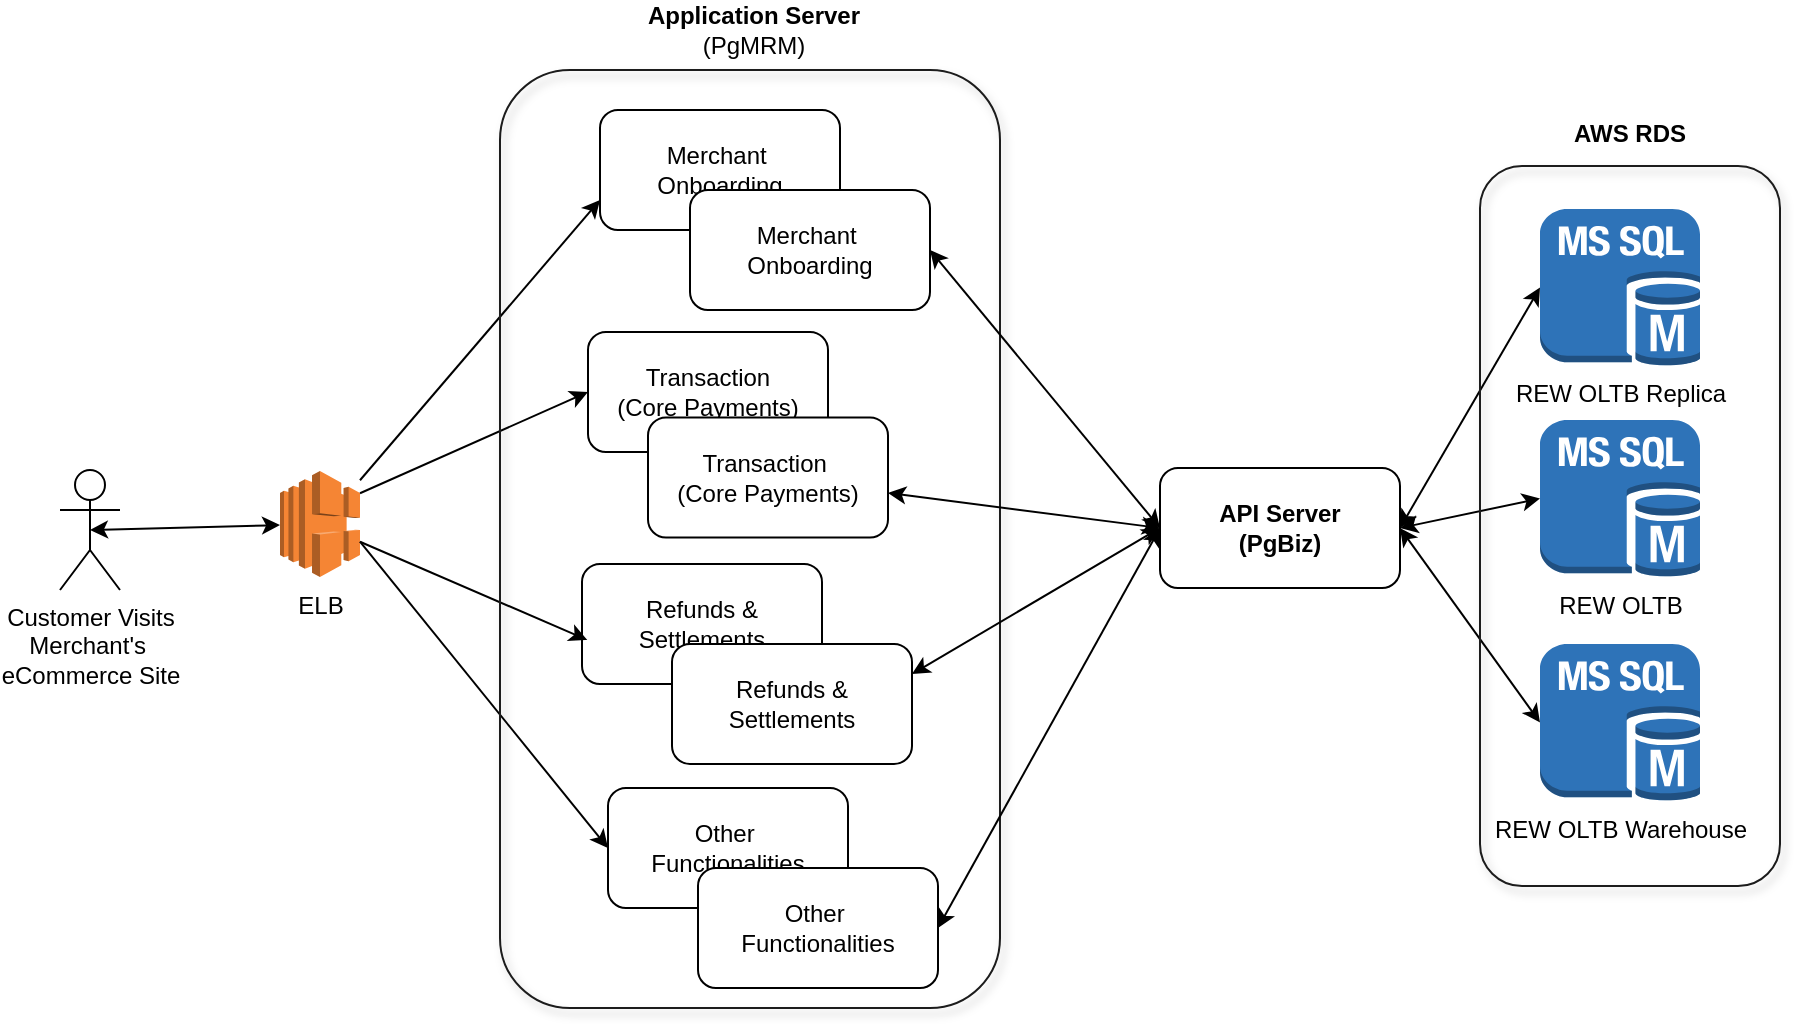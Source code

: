 <mxfile version="24.6.4" type="device">
  <diagram name="Page-1" id="C0R9g-Lt7026OcKnJThM">
    <mxGraphModel dx="1423" dy="534" grid="0" gridSize="10" guides="1" tooltips="1" connect="1" arrows="1" fold="1" page="1" pageScale="1" pageWidth="1100" pageHeight="850" math="0" shadow="0">
      <root>
        <mxCell id="0" />
        <mxCell id="1" parent="0" />
        <mxCell id="7IJ1zC4HfZnnREI6_RMZ-1" value="&lt;div&gt;Customer Visits&lt;/div&gt;Merchant&#39;s&amp;nbsp;&lt;div&gt;eCommerce&amp;nbsp;&lt;span style=&quot;background-color: initial;&quot;&gt;Site&lt;/span&gt;&lt;/div&gt;" style="shape=umlActor;verticalLabelPosition=bottom;verticalAlign=top;html=1;outlineConnect=0;" parent="1" vertex="1">
          <mxGeometry x="100" y="412" width="30" height="60" as="geometry" />
        </mxCell>
        <mxCell id="7IJ1zC4HfZnnREI6_RMZ-9" value="Merchant&amp;nbsp;&lt;div&gt;Onboarding&lt;/div&gt;" style="rounded=1;whiteSpace=wrap;html=1;" parent="1" vertex="1">
          <mxGeometry x="370" y="232" width="120" height="60" as="geometry" />
        </mxCell>
        <mxCell id="NjkXC4CQho1FRiBLRvYd-1" value="Merchant&amp;nbsp;&lt;div&gt;Onboarding&lt;/div&gt;" style="rounded=1;whiteSpace=wrap;html=1;" vertex="1" parent="1">
          <mxGeometry x="415" y="272" width="120" height="60" as="geometry" />
        </mxCell>
        <mxCell id="NjkXC4CQho1FRiBLRvYd-3" value="ELB&lt;div&gt;&lt;br&gt;&lt;/div&gt;" style="outlineConnect=0;dashed=0;verticalLabelPosition=bottom;verticalAlign=top;align=center;html=1;shape=mxgraph.aws3.elastic_load_balancing;fillColor=#F58534;gradientColor=none;" vertex="1" parent="1">
          <mxGeometry x="210" y="412.5" width="40" height="53" as="geometry" />
        </mxCell>
        <mxCell id="NjkXC4CQho1FRiBLRvYd-5" value="" style="endArrow=classic;html=1;rounded=0;exitX=1;exitY=0.21;exitDx=0;exitDy=0;exitPerimeter=0;entryX=0;entryY=0.75;entryDx=0;entryDy=0;" edge="1" parent="1" target="7IJ1zC4HfZnnREI6_RMZ-9">
          <mxGeometry width="50" height="50" relative="1" as="geometry">
            <mxPoint x="250" y="417.13" as="sourcePoint" />
            <mxPoint x="700" y="322" as="targetPoint" />
          </mxGeometry>
        </mxCell>
        <mxCell id="NjkXC4CQho1FRiBLRvYd-6" value="Transaction&lt;div&gt;(Core Payments)&lt;/div&gt;" style="rounded=1;whiteSpace=wrap;html=1;" vertex="1" parent="1">
          <mxGeometry x="364" y="343" width="120" height="60" as="geometry" />
        </mxCell>
        <mxCell id="NjkXC4CQho1FRiBLRvYd-7" value="Transaction&amp;nbsp;&lt;div&gt;(Core Payments)&lt;/div&gt;" style="rounded=1;whiteSpace=wrap;html=1;" vertex="1" parent="1">
          <mxGeometry x="394" y="385.75" width="120" height="60" as="geometry" />
        </mxCell>
        <mxCell id="NjkXC4CQho1FRiBLRvYd-10" value="Refunds &amp;amp; Settlements" style="rounded=1;whiteSpace=wrap;html=1;" vertex="1" parent="1">
          <mxGeometry x="361" y="459" width="120" height="60" as="geometry" />
        </mxCell>
        <mxCell id="NjkXC4CQho1FRiBLRvYd-11" value="Refunds &amp;amp; Settlements" style="rounded=1;whiteSpace=wrap;html=1;" vertex="1" parent="1">
          <mxGeometry x="406" y="499" width="120" height="60" as="geometry" />
        </mxCell>
        <mxCell id="NjkXC4CQho1FRiBLRvYd-12" value="Other&amp;nbsp;&lt;div&gt;Functionalities&lt;/div&gt;" style="rounded=1;whiteSpace=wrap;html=1;" vertex="1" parent="1">
          <mxGeometry x="374" y="571" width="120" height="60" as="geometry" />
        </mxCell>
        <mxCell id="NjkXC4CQho1FRiBLRvYd-13" value="Other&amp;nbsp;&lt;div&gt;Functionalities&lt;/div&gt;" style="rounded=1;whiteSpace=wrap;html=1;" vertex="1" parent="1">
          <mxGeometry x="419" y="611" width="120" height="60" as="geometry" />
        </mxCell>
        <mxCell id="NjkXC4CQho1FRiBLRvYd-17" value="" style="endArrow=classic;html=1;rounded=0;entryX=0;entryY=0.5;entryDx=0;entryDy=0;" edge="1" parent="1" target="NjkXC4CQho1FRiBLRvYd-6">
          <mxGeometry width="50" height="50" relative="1" as="geometry">
            <mxPoint x="250" y="423.619" as="sourcePoint" />
            <mxPoint x="380" y="338" as="targetPoint" />
          </mxGeometry>
        </mxCell>
        <mxCell id="NjkXC4CQho1FRiBLRvYd-18" value="" style="endArrow=classic;html=1;rounded=0;entryX=0.022;entryY=0.633;entryDx=0;entryDy=0;entryPerimeter=0;exitX=1;exitY=0.79;exitDx=0;exitDy=0;exitPerimeter=0;" edge="1" parent="1" target="NjkXC4CQho1FRiBLRvYd-10">
          <mxGeometry width="50" height="50" relative="1" as="geometry">
            <mxPoint x="250" y="447.87" as="sourcePoint" />
            <mxPoint x="380" y="405" as="targetPoint" />
          </mxGeometry>
        </mxCell>
        <mxCell id="NjkXC4CQho1FRiBLRvYd-19" value="" style="endArrow=classic;html=1;rounded=0;entryX=0;entryY=0.5;entryDx=0;entryDy=0;exitX=1;exitY=0.79;exitDx=0;exitDy=0;exitPerimeter=0;" edge="1" parent="1" target="NjkXC4CQho1FRiBLRvYd-12">
          <mxGeometry width="50" height="50" relative="1" as="geometry">
            <mxPoint x="250" y="447.87" as="sourcePoint" />
            <mxPoint x="363" y="588.5" as="targetPoint" />
          </mxGeometry>
        </mxCell>
        <mxCell id="NjkXC4CQho1FRiBLRvYd-22" value="&lt;div style=&quot;text-align: justify;&quot;&gt;&lt;br&gt;&lt;/div&gt;" style="rounded=1;whiteSpace=wrap;html=1;strokeColor=#1C1C1C;fillColor=none;shadow=1;arcSize=14;" vertex="1" parent="1">
          <mxGeometry x="320" y="212" width="250" height="469" as="geometry" />
        </mxCell>
        <mxCell id="NjkXC4CQho1FRiBLRvYd-20" value="&lt;b&gt;API Server&lt;/b&gt;&lt;div&gt;&lt;b&gt;(PgBiz)&lt;/b&gt;&lt;/div&gt;" style="rounded=1;whiteSpace=wrap;html=1;" vertex="1" parent="1">
          <mxGeometry x="650" y="411" width="120" height="60" as="geometry" />
        </mxCell>
        <mxCell id="NjkXC4CQho1FRiBLRvYd-21" value="REW OLTB Replica" style="outlineConnect=0;dashed=0;verticalLabelPosition=bottom;verticalAlign=top;align=center;html=1;shape=mxgraph.aws3.ms_sql_instance;fillColor=#2E73B8;gradientColor=none;" vertex="1" parent="1">
          <mxGeometry x="840" y="281.5" width="80" height="78.5" as="geometry" />
        </mxCell>
        <mxCell id="NjkXC4CQho1FRiBLRvYd-24" value="&lt;div&gt;&lt;b&gt;Application Server&lt;/b&gt;&lt;/div&gt;(PgMRM)" style="text;html=1;align=center;verticalAlign=middle;whiteSpace=wrap;rounded=0;" vertex="1" parent="1">
          <mxGeometry x="382" y="182" width="130" height="20" as="geometry" />
        </mxCell>
        <mxCell id="NjkXC4CQho1FRiBLRvYd-28" value="" style="endArrow=classic;startArrow=classic;html=1;rounded=0;exitX=1;exitY=0.5;exitDx=0;exitDy=0;entryX=0;entryY=0.5;entryDx=0;entryDy=0;entryPerimeter=0;" edge="1" parent="1" source="NjkXC4CQho1FRiBLRvYd-20" target="NjkXC4CQho1FRiBLRvYd-21">
          <mxGeometry width="50" height="50" relative="1" as="geometry">
            <mxPoint x="830" y="410" as="sourcePoint" />
            <mxPoint x="880" y="360" as="targetPoint" />
          </mxGeometry>
        </mxCell>
        <mxCell id="NjkXC4CQho1FRiBLRvYd-29" value="" style="endArrow=classic;startArrow=classic;html=1;rounded=0;exitX=1;exitY=0.5;exitDx=0;exitDy=0;entryX=0;entryY=0.5;entryDx=0;entryDy=0;" edge="1" parent="1" source="NjkXC4CQho1FRiBLRvYd-1" target="NjkXC4CQho1FRiBLRvYd-20">
          <mxGeometry width="50" height="50" relative="1" as="geometry">
            <mxPoint x="650" y="292" as="sourcePoint" />
            <mxPoint x="650" y="512" as="targetPoint" />
          </mxGeometry>
        </mxCell>
        <mxCell id="NjkXC4CQho1FRiBLRvYd-30" value="" style="endArrow=classic;startArrow=classic;html=1;rounded=0;entryX=0;entryY=0.5;entryDx=0;entryDy=0;" edge="1" parent="1" source="NjkXC4CQho1FRiBLRvYd-7" target="NjkXC4CQho1FRiBLRvYd-20">
          <mxGeometry width="50" height="50" relative="1" as="geometry">
            <mxPoint x="570" y="469" as="sourcePoint" />
            <mxPoint x="650" y="512" as="targetPoint" />
          </mxGeometry>
        </mxCell>
        <mxCell id="NjkXC4CQho1FRiBLRvYd-32" value="" style="endArrow=classic;startArrow=classic;html=1;rounded=0;exitX=1;exitY=0.25;exitDx=0;exitDy=0;entryX=0;entryY=0.5;entryDx=0;entryDy=0;" edge="1" parent="1" source="NjkXC4CQho1FRiBLRvYd-11" target="NjkXC4CQho1FRiBLRvYd-20">
          <mxGeometry width="50" height="50" relative="1" as="geometry">
            <mxPoint x="535" y="576.5" as="sourcePoint" />
            <mxPoint x="650" y="512" as="targetPoint" />
          </mxGeometry>
        </mxCell>
        <mxCell id="NjkXC4CQho1FRiBLRvYd-34" value="" style="endArrow=classic;startArrow=classic;html=1;rounded=0;exitX=1;exitY=0.5;exitDx=0;exitDy=0;entryX=0;entryY=0.5;entryDx=0;entryDy=0;" edge="1" parent="1" source="NjkXC4CQho1FRiBLRvYd-13" target="NjkXC4CQho1FRiBLRvYd-20">
          <mxGeometry width="50" height="50" relative="1" as="geometry">
            <mxPoint x="560" y="712" as="sourcePoint" />
            <mxPoint x="650" y="512" as="targetPoint" />
          </mxGeometry>
        </mxCell>
        <mxCell id="NjkXC4CQho1FRiBLRvYd-35" value="REW OLTB" style="outlineConnect=0;dashed=0;verticalLabelPosition=bottom;verticalAlign=top;align=center;html=1;shape=mxgraph.aws3.ms_sql_instance;fillColor=#2E73B8;gradientColor=none;" vertex="1" parent="1">
          <mxGeometry x="840" y="387" width="80" height="78.5" as="geometry" />
        </mxCell>
        <mxCell id="NjkXC4CQho1FRiBLRvYd-40" value="REW OLTB Warehouse" style="outlineConnect=0;dashed=0;verticalLabelPosition=bottom;verticalAlign=top;align=center;html=1;shape=mxgraph.aws3.ms_sql_instance;fillColor=#2E73B8;gradientColor=none;" vertex="1" parent="1">
          <mxGeometry x="840" y="499" width="80" height="78.5" as="geometry" />
        </mxCell>
        <mxCell id="NjkXC4CQho1FRiBLRvYd-46" value="" style="endArrow=classic;startArrow=classic;html=1;rounded=0;exitX=0.5;exitY=0.5;exitDx=0;exitDy=0;exitPerimeter=0;" edge="1" parent="1" source="7IJ1zC4HfZnnREI6_RMZ-1" target="NjkXC4CQho1FRiBLRvYd-3">
          <mxGeometry width="50" height="50" relative="1" as="geometry">
            <mxPoint x="100" y="430" as="sourcePoint" />
            <mxPoint x="190" y="375" as="targetPoint" />
          </mxGeometry>
        </mxCell>
        <mxCell id="NjkXC4CQho1FRiBLRvYd-49" value="" style="endArrow=classic;startArrow=classic;html=1;rounded=0;entryX=0;entryY=0.5;entryDx=0;entryDy=0;entryPerimeter=0;exitX=1;exitY=0.5;exitDx=0;exitDy=0;" edge="1" parent="1" source="NjkXC4CQho1FRiBLRvYd-20" target="NjkXC4CQho1FRiBLRvYd-40">
          <mxGeometry width="50" height="50" relative="1" as="geometry">
            <mxPoint x="780" y="530" as="sourcePoint" />
            <mxPoint x="790" y="660" as="targetPoint" />
          </mxGeometry>
        </mxCell>
        <mxCell id="NjkXC4CQho1FRiBLRvYd-50" value="" style="endArrow=classic;startArrow=classic;html=1;rounded=0;exitX=1;exitY=0.5;exitDx=0;exitDy=0;entryX=0;entryY=0.5;entryDx=0;entryDy=0;entryPerimeter=0;" edge="1" parent="1" source="NjkXC4CQho1FRiBLRvYd-20" target="NjkXC4CQho1FRiBLRvYd-35">
          <mxGeometry width="50" height="50" relative="1" as="geometry">
            <mxPoint x="780" y="430" as="sourcePoint" />
            <mxPoint x="870" y="361" as="targetPoint" />
          </mxGeometry>
        </mxCell>
        <mxCell id="NjkXC4CQho1FRiBLRvYd-51" value="&lt;div style=&quot;text-align: justify;&quot;&gt;&lt;br&gt;&lt;/div&gt;" style="rounded=1;whiteSpace=wrap;html=1;strokeColor=#1C1C1C;fillColor=none;shadow=1;arcSize=14;" vertex="1" parent="1">
          <mxGeometry x="810" y="260" width="150" height="360" as="geometry" />
        </mxCell>
        <mxCell id="NjkXC4CQho1FRiBLRvYd-52" value="&lt;b&gt;AWS RDS&lt;/b&gt;" style="text;html=1;align=center;verticalAlign=middle;whiteSpace=wrap;rounded=0;" vertex="1" parent="1">
          <mxGeometry x="855" y="233.5" width="60" height="20" as="geometry" />
        </mxCell>
      </root>
    </mxGraphModel>
  </diagram>
</mxfile>
